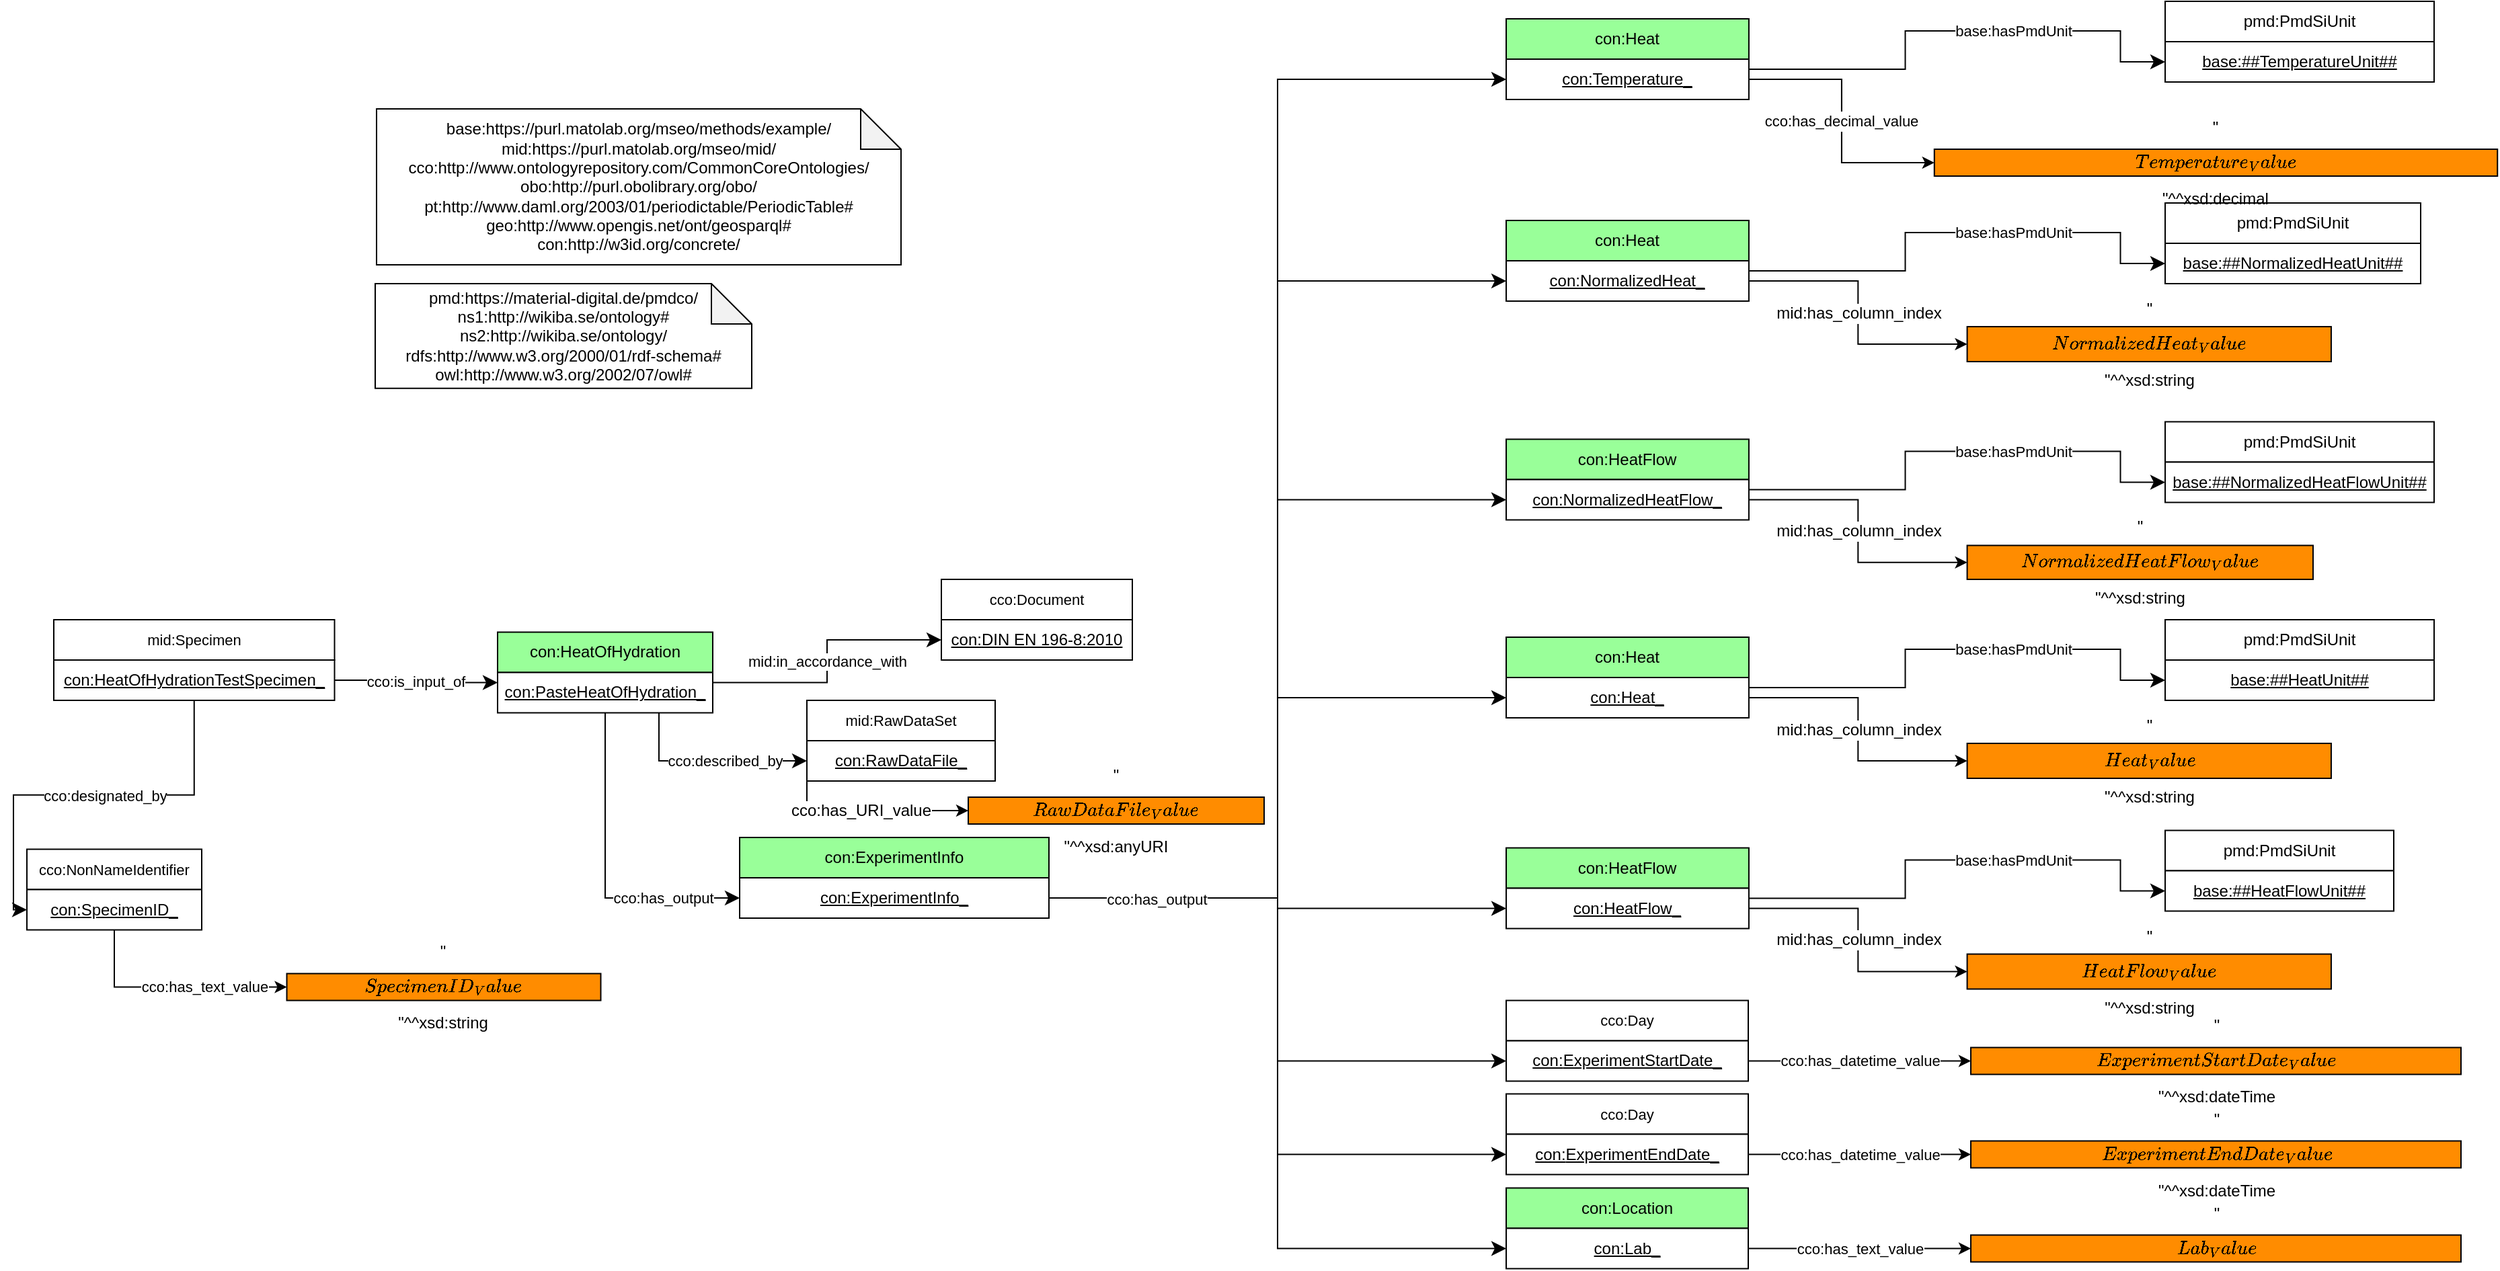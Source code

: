 <mxfile version="15.8.2" type="device"><diagram id="UXIPkQefFEDrWGH3IdC5" name="MiWoEx_neu"><mxGraphModel dx="3517" dy="2574" grid="1" gridSize="10" guides="1" tooltips="1" connect="1" arrows="1" fold="1" page="0" pageScale="1" pageWidth="827" pageHeight="1169" math="0" shadow="0"><root><mxCell id="97505-SNcamct329gDO7-0"/><mxCell id="97505-SNcamct329gDO7-1" parent="97505-SNcamct329gDO7-0"/><object label="&lt;span style=&quot;font-size: 12px&quot;&gt;con:HeatOfHydration&lt;/span&gt;" Type="Class" IRI="Null" id="j17su15VqIJJxBcEzvb6-0"><mxCell style="rounded=0;whiteSpace=wrap;html=1;snapToPoint=1;points=[[0.1,0],[0.2,0],[0.3,0],[0.4,0],[0.5,0],[0.6,0],[0.7,0],[0.8,0],[0.9,0],[0,0.1],[0,0.3],[0,0.5],[0,0.7],[0,0.9],[0.1,1],[0.2,1],[0.3,1],[0.4,1],[0.5,1],[0.6,1],[0.7,1],[0.8,1],[0.9,1],[1,0.1],[1,0.3],[1,0.5],[1,0.7],[1,0.9]];fontSize=11;fillColor=#99FF99;" parent="97505-SNcamct329gDO7-1" vertex="1"><mxGeometry x="-1850" y="-1320.74" width="160" height="30" as="geometry"/></mxCell></object><object label="&lt;span style=&quot;font-size: 12px&quot;&gt;&lt;u&gt;con:PasteHeatOfHydration_&lt;/u&gt;&lt;/span&gt;" Type="Individual" IRI="Null" id="j17su15VqIJJxBcEzvb6-1"><mxCell style="rounded=0;whiteSpace=wrap;html=1;snapToPoint=1;fontSize=11;" parent="97505-SNcamct329gDO7-1" vertex="1"><mxGeometry x="-1850" y="-1290.74" width="160" height="30" as="geometry"/></mxCell></object><object label="mid:in_accordance_with" Type="ObjectProperty" IRI="https://purl.matolab.org/mseo/mid/in_accordance_with" id="j17su15VqIJJxBcEzvb6-5"><mxCell style="endArrow=classic;html=1;exitX=1;exitY=0.25;exitDx=0;exitDy=0;endSize=8;arcSize=0;edgeStyle=orthogonalEdgeStyle;entryX=0;entryY=0.5;entryDx=0;entryDy=0;fillColor=#FFFFFF;" parent="97505-SNcamct329gDO7-1" source="j17su15VqIJJxBcEzvb6-1" target="j17su15VqIJJxBcEzvb6-8" edge="1"><mxGeometry width="90" height="26" as="geometry"><mxPoint x="-282" y="436.5" as="sourcePoint"/><mxPoint x="-1660" y="-1445" as="targetPoint"/></mxGeometry></mxCell></object><object label="cco:Document" Type="Class" IRI="http://www.ontologyrepository.com/CommonCoreOntologies/Document" id="j17su15VqIJJxBcEzvb6-7"><mxCell style="rounded=0;whiteSpace=wrap;html=1;snapToPoint=1;points=[[0.1,0],[0.2,0],[0.3,0],[0.4,0],[0.5,0],[0.6,0],[0.7,0],[0.8,0],[0.9,0],[0,0.1],[0,0.3],[0,0.5],[0,0.7],[0,0.9],[0.1,1],[0.2,1],[0.3,1],[0.4,1],[0.5,1],[0.6,1],[0.7,1],[0.8,1],[0.9,1],[1,0.1],[1,0.3],[1,0.5],[1,0.7],[1,0.9]];fontSize=11;fillColor=#FFFFFF;" parent="97505-SNcamct329gDO7-1" vertex="1"><mxGeometry x="-1520" y="-1360" width="142" height="30" as="geometry"/></mxCell></object><object label="&lt;u style=&quot;font-size: 12px&quot;&gt;con:&lt;/u&gt;&lt;u&gt;&lt;font style=&quot;font-size: 12px&quot;&gt;DIN EN 196-8:2010&lt;/font&gt;&lt;/u&gt;" Type="Individual" IRI="Null" id="j17su15VqIJJxBcEzvb6-8"><mxCell style="rounded=0;whiteSpace=wrap;html=1;snapToPoint=1;fontSize=11;" parent="97505-SNcamct329gDO7-1" vertex="1"><mxGeometry x="-1520" y="-1330" width="142" height="30" as="geometry"/></mxCell></object><object label="cco:Day" Type="Class" IRI="http://www.ontologyrepository.com/CommonCoreOntologies/Day" id="j17su15VqIJJxBcEzvb6-9"><mxCell style="rounded=0;whiteSpace=wrap;html=1;snapToPoint=1;points=[[0.1,0],[0.2,0],[0.3,0],[0.4,0],[0.5,0],[0.6,0],[0.7,0],[0.8,0],[0.9,0],[0,0.1],[0,0.3],[0,0.5],[0,0.7],[0,0.9],[0.1,1],[0.2,1],[0.3,1],[0.4,1],[0.5,1],[0.6,1],[0.7,1],[0.8,1],[0.9,1],[1,0.1],[1,0.3],[1,0.5],[1,0.7],[1,0.9]];fontSize=11;fillColor=#FFFFFF;" parent="97505-SNcamct329gDO7-1" vertex="1"><mxGeometry x="-1100" y="-977.25" width="180" height="30" as="geometry"/></mxCell></object><object label="&lt;u style=&quot;font-size: 12px&quot;&gt;con:&lt;/u&gt;&lt;span style=&quot;font-size: 12px&quot;&gt;&lt;u&gt;ExperimentEndDate_&lt;/u&gt;&lt;/span&gt;" Type="Individual" IRI="Null" id="j17su15VqIJJxBcEzvb6-10"><mxCell style="rounded=0;whiteSpace=wrap;html=1;snapToPoint=1;fontSize=11;fillColor=#FFFFFF;" parent="97505-SNcamct329gDO7-1" vertex="1"><mxGeometry x="-1100" y="-947.25" width="180" height="30" as="geometry"/></mxCell></object><object label="cco:described_by" Type="ObjectProperty" IRI="http://www.ontologyrepository.com/CommonCoreOntologies/described_by" id="j17su15VqIJJxBcEzvb6-12"><mxCell style="endArrow=classic;html=1;exitX=0.75;exitY=1;exitDx=0;exitDy=0;endSize=8;arcSize=0;edgeStyle=orthogonalEdgeStyle;entryX=0;entryY=0.5;entryDx=0;entryDy=0;fillColor=#FFFFFF;" parent="97505-SNcamct329gDO7-1" source="j17su15VqIJJxBcEzvb6-1" target="j17su15VqIJJxBcEzvb6-14" edge="1"><mxGeometry x="-350" y="-12" width="90" height="26" as="geometry"><mxPoint x="-265.25" y="297.26" as="sourcePoint"/><mxPoint x="-94" y="388.26" as="targetPoint"/><mxPoint x="-6" y="18" as="offset"/><Array as="points"><mxPoint x="-1730" y="-1225"/></Array></mxGeometry></mxCell></object><object label="mid:RawDataSet" Type="Class" IRI="https://purl.matolab.org/mseo/mid/RawDataSet" id="j17su15VqIJJxBcEzvb6-13"><mxCell style="rounded=0;whiteSpace=wrap;html=1;snapToPoint=1;points=[[0.1,0],[0.2,0],[0.3,0],[0.4,0],[0.5,0],[0.6,0],[0.7,0],[0.8,0],[0.9,0],[0,0.1],[0,0.3],[0,0.5],[0,0.7],[0,0.9],[0.1,1],[0.2,1],[0.3,1],[0.4,1],[0.5,1],[0.6,1],[0.7,1],[0.8,1],[0.9,1],[1,0.1],[1,0.3],[1,0.5],[1,0.7],[1,0.9]];fontSize=11;fillColor=#FFFFFF;" parent="97505-SNcamct329gDO7-1" vertex="1"><mxGeometry x="-1620" y="-1270" width="140" height="30" as="geometry"/></mxCell></object><object label="&lt;u style=&quot;font-size: 12px&quot;&gt;con:&lt;/u&gt;&lt;span style=&quot;font-size: 12px&quot;&gt;&lt;u&gt;RawDataFile_&lt;/u&gt;&lt;/span&gt;" Type="Individual" IRI="Null" id="j17su15VqIJJxBcEzvb6-14"><mxCell style="rounded=0;whiteSpace=wrap;html=1;snapToPoint=1;fontSize=11;fillColor=#FFFFFF;" parent="97505-SNcamct329gDO7-1" vertex="1"><mxGeometry x="-1620" y="-1240" width="140" height="30" as="geometry"/></mxCell></object><object label="&lt;font style=&quot;font-size: 12px&quot;&gt;con:ExperimentInfo&lt;/font&gt;" Type="Class" IRI="Null" id="j17su15VqIJJxBcEzvb6-76"><mxCell style="rounded=0;whiteSpace=wrap;html=1;snapToPoint=1;points=[[0.1,0],[0.2,0],[0.3,0],[0.4,0],[0.5,0],[0.6,0],[0.7,0],[0.8,0],[0.9,0],[0,0.1],[0,0.3],[0,0.5],[0,0.7],[0,0.9],[0.1,1],[0.2,1],[0.3,1],[0.4,1],[0.5,1],[0.6,1],[0.7,1],[0.8,1],[0.9,1],[1,0.1],[1,0.3],[1,0.5],[1,0.7],[1,0.9]];fontSize=11;fillColor=#99FF99;" parent="97505-SNcamct329gDO7-1" vertex="1"><mxGeometry x="-1670" y="-1168" width="230" height="30" as="geometry"/></mxCell></object><object label="&lt;u style=&quot;font-size: 12px&quot;&gt;con:&lt;/u&gt;&lt;u&gt;&lt;font style=&quot;font-size: 12px&quot;&gt;ExperimentInfo_&lt;/font&gt;&lt;/u&gt;" Type="Individual" IRI="Null" id="j17su15VqIJJxBcEzvb6-77"><mxCell style="rounded=0;whiteSpace=wrap;html=1;snapToPoint=1;fontSize=11;" parent="97505-SNcamct329gDO7-1" vertex="1"><mxGeometry x="-1670" y="-1138" width="230" height="30" as="geometry"/></mxCell></object><object label="cco:has_output" Type="ObjectProperty" IRI="http://www.ontologyrepository.com/CommonCoreOntologies/has_output" id="j17su15VqIJJxBcEzvb6-78"><mxCell style="endArrow=classic;html=1;endSize=8;arcSize=0;edgeStyle=orthogonalEdgeStyle;entryX=0;entryY=0.5;entryDx=0;entryDy=0;exitX=0.5;exitY=1;exitDx=0;exitDy=0;fillColor=#FFFFFF;" parent="97505-SNcamct329gDO7-1" source="j17su15VqIJJxBcEzvb6-1" target="j17su15VqIJJxBcEzvb6-77" edge="1"><mxGeometry x="-279.5" width="90" height="26" as="geometry"><mxPoint x="90.5" y="390" as="sourcePoint"/><mxPoint x="-589.5" y="2153.74" as="targetPoint"/><mxPoint x="-7" y="69" as="offset"/><Array as="points"><mxPoint x="-1770" y="-1123"/></Array></mxGeometry></mxCell></object><object label="&lt;font style=&quot;font-size: 12px&quot;&gt;con:Location&lt;/font&gt;" Type="Class" IRI="Null" id="j17su15VqIJJxBcEzvb6-95"><mxCell style="rounded=0;whiteSpace=wrap;html=1;snapToPoint=1;points=[[0.1,0],[0.2,0],[0.3,0],[0.4,0],[0.5,0],[0.6,0],[0.7,0],[0.8,0],[0.9,0],[0,0.1],[0,0.3],[0,0.5],[0,0.7],[0,0.9],[0.1,1],[0.2,1],[0.3,1],[0.4,1],[0.5,1],[0.6,1],[0.7,1],[0.8,1],[0.9,1],[1,0.1],[1,0.3],[1,0.5],[1,0.7],[1,0.9]];fontSize=11;fillColor=#99FF99;" parent="97505-SNcamct329gDO7-1" vertex="1"><mxGeometry x="-1100" y="-907.25" width="180" height="30" as="geometry"/></mxCell></object><object label="&lt;u style=&quot;font-size: 12px&quot;&gt;con:&lt;/u&gt;&lt;span style=&quot;font-size: 12px&quot;&gt;&lt;u&gt;Lab_&lt;/u&gt;&lt;/span&gt;" Type="Individual" IRI="Null" id="j17su15VqIJJxBcEzvb6-96"><mxCell style="rounded=0;whiteSpace=wrap;html=1;snapToPoint=1;fontSize=11;fillColor=#FFFFFF;" parent="97505-SNcamct329gDO7-1" vertex="1"><mxGeometry x="-1100" y="-877.25" width="180" height="30" as="geometry"/></mxCell></object><object label="&lt;font style=&quot;font-size: 11px&quot;&gt;cco:has_datetime_value&lt;/font&gt;" Type="DatatypeProperty" IRI="http://www.ontologyrepository.com/CommonCoreOntologies/has_datetime_value" id="j17su15VqIJJxBcEzvb6-97"><mxCell style="edgeStyle=orthogonalEdgeStyle;rounded=0;orthogonalLoop=1;jettySize=auto;html=1;fontSize=12;exitX=1;exitY=0.5;exitDx=0;exitDy=0;entryX=0;entryY=0.5;entryDx=0;entryDy=0;fillColor=#FFFFFF;" parent="97505-SNcamct329gDO7-1" source="j17su15VqIJJxBcEzvb6-10" target="YiSI-3_hxDZqlvMmnj0z-59" edge="1"><mxGeometry x="170" y="140.75" as="geometry"><mxPoint x="530.5" y="635.75" as="sourcePoint"/><mxPoint x="-759.5" y="-1007.25" as="targetPoint"/></mxGeometry></mxCell></object><object label="&lt;font style=&quot;font-size: 11px&quot;&gt;cco:has_text_value&lt;/font&gt;" Type="DatatypeProperty" IRI="http://www.ontologyrepository.com/CommonCoreOntologies/has_text_value" id="j17su15VqIJJxBcEzvb6-99"><mxCell style="edgeStyle=orthogonalEdgeStyle;rounded=0;orthogonalLoop=1;jettySize=auto;html=1;fontSize=12;entryX=0;entryY=0.5;entryDx=0;entryDy=0;exitX=1;exitY=0.5;exitDx=0;exitDy=0;fillColor=#FFFFFF;" parent="97505-SNcamct329gDO7-1" source="j17su15VqIJJxBcEzvb6-96" target="j17su15VqIJJxBcEzvb6-100" edge="1"><mxGeometry x="170" y="140.75" as="geometry"><mxPoint x="540.5" y="680.75" as="sourcePoint"/><mxPoint x="-2778.97" y="10575.01" as="targetPoint"/></mxGeometry></mxCell></object><object label="&quot;$$Lab_Value$$&quot;^^xsd:string" Type="DataValue" IRI_DT="http://www.w3.org/2001/XMLSchema#string" id="j17su15VqIJJxBcEzvb6-100"><mxCell style="rounded=0;whiteSpace=wrap;html=1;snapToPoint=1;shadow=0;glass=0;sketch=0;strokeColor=default;fontSize=12;fillColor=#FF8C00;" parent="97505-SNcamct329gDO7-1" vertex="1"><mxGeometry x="-754.5" y="-872.25" width="364.5" height="20" as="geometry"/></mxCell></object><object label="cco:has_output" Type="ObjectProperty" IRI="http://www.ontologyrepository.com/CommonCoreOntologies/has_output" id="j17su15VqIJJxBcEzvb6-110"><mxCell style="endArrow=classic;html=1;endSize=8;arcSize=0;edgeStyle=orthogonalEdgeStyle;entryX=0;entryY=0.5;entryDx=0;entryDy=0;exitX=1;exitY=0.5;exitDx=0;exitDy=0;fillColor=#FFFFFF;" parent="97505-SNcamct329gDO7-1" source="j17su15VqIJJxBcEzvb6-77" target="0SvXGI8I1okwBc59mU3W-1" edge="1"><mxGeometry width="90" height="26" as="geometry"><mxPoint x="320.56" y="345" as="sourcePoint"/><mxPoint x="-1270" y="-933" as="targetPoint"/><mxPoint x="-90" y="-61" as="offset"/></mxGeometry></mxCell></object><object label="&quot;$$ExperimentEndDate_Value$$&quot;^^xsd:dateTime" Type="DataValue" IRI_DT="http://www.w3.org/2001/XMLSchema#dateTime" id="YiSI-3_hxDZqlvMmnj0z-59"><mxCell style="rounded=0;whiteSpace=wrap;html=1;snapToPoint=1;shadow=0;glass=0;sketch=0;strokeColor=default;fontSize=12;fillColor=#FF8C00;" parent="97505-SNcamct329gDO7-1" vertex="1"><mxGeometry x="-754.5" y="-942.25" width="364.5" height="20" as="geometry"/></mxCell></object><object label="pmd:https://material-digital.de/pmdco/&lt;br/&gt;ns1:http://wikiba.se/ontology#&lt;br/&gt;ns2:http://wikiba.se/ontology/&lt;br/&gt;rdfs:http://www.w3.org/2000/01/rdf-schema#&lt;br/&gt;owl:http://www.w3.org/2002/07/owl#&lt;br/&gt;" Type="Namespace" id="ruoCuIgoFp16ZF_0LyHv-2"><mxCell style="shape=note;whiteSpace=wrap;html=1;backgroundOutline=1;darkOpacity=0.05;" parent="97505-SNcamct329gDO7-1" vertex="1"><mxGeometry x="-1941" y="-1580" width="280" height="77.93" as="geometry"/></mxCell></object><object label="base:https://purl.matolab.org/mseo/methods/example/&lt;br&gt;mid:https://purl.matolab.org/mseo/mid/&lt;br&gt;cco:http://www.ontologyrepository.com/CommonCoreOntologies/&lt;br&gt;obo:http://purl.obolibrary.org/obo/&lt;br&gt;pt:http://www.daml.org/2003/01/periodictable/PeriodicTable#&lt;br&gt;geo:http://www.opengis.net/ont/geosparql#&lt;br&gt;con:&lt;span style=&quot;text-align: left&quot;&gt;http://w3id.org/concrete/&lt;/span&gt;" Type="Namespace" id="ruoCuIgoFp16ZF_0LyHv-3"><mxCell style="shape=note;whiteSpace=wrap;html=1;backgroundOutline=1;darkOpacity=0.05;" parent="97505-SNcamct329gDO7-1" vertex="1"><mxGeometry x="-1940" y="-1710" width="390" height="116" as="geometry"/></mxCell></object><object label="&quot;$$RawDataFile_Value$$&quot;^^xsd:anyURI" Type="DataValue" IRI_DT="http://www.w3.org/2001/XMLSchema#anyURI" id="zf5pZAyE4eQlxKrx-_TG-7"><mxCell style="rounded=0;whiteSpace=wrap;html=1;snapToPoint=1;shadow=0;glass=0;sketch=0;strokeColor=default;fontSize=12;fillColor=#FF8C00;" parent="97505-SNcamct329gDO7-1" vertex="1"><mxGeometry x="-1500" y="-1198" width="220" height="20" as="geometry"/></mxCell></object><object label="cco:has_URI_value" Type="DatatypeProperty" IRI="http://www.ontologyrepository.com/CommonCoreOntologies/has_URI_value" id="zf5pZAyE4eQlxKrx-_TG-8"><mxCell style="edgeStyle=orthogonalEdgeStyle;rounded=0;orthogonalLoop=1;jettySize=auto;html=1;fontSize=12;entryX=0;entryY=0.5;entryDx=0;entryDy=0;exitX=0;exitY=1;exitDx=0;exitDy=0;fillColor=#FFFFFF;" parent="97505-SNcamct329gDO7-1" source="j17su15VqIJJxBcEzvb6-14" target="zf5pZAyE4eQlxKrx-_TG-7" edge="1"><mxGeometry as="geometry"><mxPoint x="-1080" y="-993" as="sourcePoint"/><mxPoint x="-914.5" y="-1010" as="targetPoint"/><mxPoint x="-20" y="11" as="offset"/></mxGeometry></mxCell></object><object label="cco:Day" Type="Class" IRI="http://www.ontologyrepository.com/CommonCoreOntologies/Day" id="0SvXGI8I1okwBc59mU3W-0"><mxCell style="rounded=0;whiteSpace=wrap;html=1;snapToPoint=1;points=[[0.1,0],[0.2,0],[0.3,0],[0.4,0],[0.5,0],[0.6,0],[0.7,0],[0.8,0],[0.9,0],[0,0.1],[0,0.3],[0,0.5],[0,0.7],[0,0.9],[0.1,1],[0.2,1],[0.3,1],[0.4,1],[0.5,1],[0.6,1],[0.7,1],[0.8,1],[0.9,1],[1,0.1],[1,0.3],[1,0.5],[1,0.7],[1,0.9]];fontSize=11;fillColor=#FFFFFF;" parent="97505-SNcamct329gDO7-1" vertex="1"><mxGeometry x="-1100" y="-1046.75" width="180" height="30" as="geometry"/></mxCell></object><object label="&lt;u style=&quot;font-size: 12px&quot;&gt;con:&lt;/u&gt;&lt;span style=&quot;font-size: 12px&quot;&gt;&lt;u&gt;ExperimentStartDate_&lt;/u&gt;&lt;/span&gt;" Type="Individual" IRI="Null" id="0SvXGI8I1okwBc59mU3W-1"><mxCell style="rounded=0;whiteSpace=wrap;html=1;snapToPoint=1;fontSize=11;fillColor=#FFFFFF;" parent="97505-SNcamct329gDO7-1" vertex="1"><mxGeometry x="-1100" y="-1016.75" width="180" height="30" as="geometry"/></mxCell></object><object label="&lt;font style=&quot;font-size: 11px&quot;&gt;cco:has_datetime_value&lt;/font&gt;" Type="DatatypeProperty" IRI="http://www.ontologyrepository.com/CommonCoreOntologies/has_datetime_value" id="0SvXGI8I1okwBc59mU3W-2"><mxCell style="edgeStyle=orthogonalEdgeStyle;rounded=0;orthogonalLoop=1;jettySize=auto;html=1;fontSize=12;exitX=1;exitY=0.5;exitDx=0;exitDy=0;entryX=0;entryY=0.5;entryDx=0;entryDy=0;fillColor=#FFFFFF;" parent="97505-SNcamct329gDO7-1" source="0SvXGI8I1okwBc59mU3W-1" target="0SvXGI8I1okwBc59mU3W-3" edge="1"><mxGeometry x="170" y="71.25" as="geometry"><mxPoint x="530.5" y="566.25" as="sourcePoint"/><mxPoint x="-759.5" y="-1076.75" as="targetPoint"/></mxGeometry></mxCell></object><object label="&quot;$$ExperimentStartDate_Value$$&quot;^^xsd:dateTime" Type="DataValue" IRI_DT="http://www.w3.org/2001/XMLSchema#dateTime" id="0SvXGI8I1okwBc59mU3W-3"><mxCell style="rounded=0;whiteSpace=wrap;html=1;snapToPoint=1;shadow=0;glass=0;sketch=0;strokeColor=default;fontSize=12;fillColor=#FF8C00;" parent="97505-SNcamct329gDO7-1" vertex="1"><mxGeometry x="-754.5" y="-1011.75" width="364.5" height="20" as="geometry"/></mxCell></object><object label="cco:NonNameIdentifier" Type="Class" IRI="http://www.ontologyrepository.com/CommonCoreOntologies/NonNameIdentifier" id="0SvXGI8I1okwBc59mU3W-4"><mxCell style="rounded=0;whiteSpace=wrap;html=1;snapToPoint=1;points=[[0.1,0],[0.2,0],[0.3,0],[0.4,0],[0.5,0],[0.6,0],[0.7,0],[0.8,0],[0.9,0],[0,0.1],[0,0.3],[0,0.5],[0,0.7],[0,0.9],[0.1,1],[0.2,1],[0.3,1],[0.4,1],[0.5,1],[0.6,1],[0.7,1],[0.8,1],[0.9,1],[1,0.1],[1,0.3],[1,0.5],[1,0.7],[1,0.9]];fontSize=11;fillColor=#FFFFFF;" parent="97505-SNcamct329gDO7-1" vertex="1"><mxGeometry x="-2200" y="-1159.25" width="130" height="30" as="geometry"/></mxCell></object><object label="&lt;u style=&quot;font-size: 12px&quot;&gt;con:&lt;/u&gt;&lt;u&gt;&lt;font style=&quot;font-size: 12px&quot;&gt;SpecimenID_&lt;/font&gt;&lt;/u&gt;" Type="Individual" IRI="Null" id="0SvXGI8I1okwBc59mU3W-5"><mxCell style="rounded=0;whiteSpace=wrap;html=1;snapToPoint=1;fontSize=11;" parent="97505-SNcamct329gDO7-1" vertex="1"><mxGeometry x="-2200" y="-1129.25" width="130" height="30" as="geometry"/></mxCell></object><object label="cco:designated_by" Type="ObjectProperty" IRI="http://www.ontologyrepository.com/CommonCoreOntologies/designated_by" id="0SvXGI8I1okwBc59mU3W-6"><mxCell style="endArrow=classic;html=1;endSize=8;arcSize=0;fillColor=#FFFFFF;exitX=0.5;exitY=1;exitDx=0;exitDy=0;entryX=0;entryY=0.5;entryDx=0;entryDy=0;edgeStyle=orthogonalEdgeStyle;" parent="97505-SNcamct329gDO7-1" source="0SvXGI8I1okwBc59mU3W-10" target="0SvXGI8I1okwBc59mU3W-5" edge="1"><mxGeometry width="90" height="26" as="geometry"><mxPoint x="-2110" y="-1180" as="sourcePoint"/><mxPoint x="-2230" y="-1030" as="targetPoint"/><mxPoint x="-4" y="-7" as="offset"/></mxGeometry></mxCell></object><object label="&quot;$$SpecimenID_Value$$&quot;^^xsd:string" Type="DataValue" IRI_DT="http://www.w3.org/2001/XMLSchema#string" id="0SvXGI8I1okwBc59mU3W-7"><mxCell style="rounded=0;whiteSpace=wrap;html=1;snapToPoint=1;shadow=0;glass=0;sketch=0;strokeColor=default;fontSize=12;fillColor=#FF8C00;" parent="97505-SNcamct329gDO7-1" vertex="1"><mxGeometry x="-2006.74" y="-1066.75" width="233.48" height="20" as="geometry"/></mxCell></object><object label="&lt;font style=&quot;font-size: 11px&quot;&gt;cco:has_text_value&lt;/font&gt;" Type="DatatypeProperty" IRI="http://www.ontologyrepository.com/CommonCoreOntologies/has_text_value" id="0SvXGI8I1okwBc59mU3W-8"><mxCell style="edgeStyle=orthogonalEdgeStyle;rounded=0;orthogonalLoop=1;jettySize=auto;html=1;fontSize=12;entryX=0;entryY=0.5;entryDx=0;entryDy=0;exitX=0.5;exitY=1;exitDx=0;exitDy=0;fillColor=#FFFFFF;" parent="97505-SNcamct329gDO7-1" source="0SvXGI8I1okwBc59mU3W-5" target="0SvXGI8I1okwBc59mU3W-7" edge="1"><mxGeometry x="-3210" y="-317.25" as="geometry"><mxPoint x="-2027.03" y="-1162" as="sourcePoint"/><mxPoint x="-2429.53" y="182" as="targetPoint"/><mxPoint x="3" y="21" as="offset"/></mxGeometry></mxCell></object><object label="mid:Specimen" Type="Class" IRI="https://purl.matolab.org/mseo/mid/Specimen" id="0SvXGI8I1okwBc59mU3W-9"><mxCell style="rounded=0;whiteSpace=wrap;html=1;snapToPoint=1;points=[[0.1,0],[0.2,0],[0.3,0],[0.4,0],[0.5,0],[0.6,0],[0.7,0],[0.8,0],[0.9,0],[0,0.1],[0,0.3],[0,0.5],[0,0.7],[0,0.9],[0.1,1],[0.2,1],[0.3,1],[0.4,1],[0.5,1],[0.6,1],[0.7,1],[0.8,1],[0.9,1],[1,0.1],[1,0.3],[1,0.5],[1,0.7],[1,0.9]];fontSize=11;fillColor=#FFFFFF;" parent="97505-SNcamct329gDO7-1" vertex="1"><mxGeometry x="-2180" y="-1330" width="208.76" height="30" as="geometry"/></mxCell></object><object label="&lt;u&gt;&lt;font style=&quot;font-size: 12px&quot;&gt;con:HeatOfHydrationTestSpecimen_&lt;/font&gt;&lt;/u&gt;" Type="Individual" IRI="Null" id="0SvXGI8I1okwBc59mU3W-10"><mxCell style="rounded=0;whiteSpace=wrap;html=1;snapToPoint=1;fontSize=11;" parent="97505-SNcamct329gDO7-1" vertex="1"><mxGeometry x="-2180" y="-1300" width="208.76" height="30" as="geometry"/></mxCell></object><object label="cco:is_input_of" Type="ObjectProperty" IRI="http://www.ontologyrepository.com/CommonCoreOntologies/is_input_of" id="0SvXGI8I1okwBc59mU3W-11"><mxCell style="endArrow=classic;html=1;endSize=8;arcSize=0;edgeStyle=orthogonalEdgeStyle;exitX=1;exitY=0.5;exitDx=0;exitDy=0;entryX=0;entryY=0.25;entryDx=0;entryDy=0;fillColor=#FFFFFF;" parent="97505-SNcamct329gDO7-1" source="0SvXGI8I1okwBc59mU3W-10" target="j17su15VqIJJxBcEzvb6-1" edge="1"><mxGeometry x="-2769.26" y="-548.74" width="90" height="26" as="geometry"><mxPoint x="-1989.26" y="-1633.24" as="sourcePoint"/><mxPoint x="-2098.26" y="-1320.74" as="targetPoint"/></mxGeometry></mxCell></object><object label="con:HeatFlow" Type="Class" IRI="Null" id="0SvXGI8I1okwBc59mU3W-12"><mxCell style="rounded=0;whiteSpace=wrap;html=1;snapToPoint=1;points=[[0.1,0],[0.2,0],[0.3,0],[0.4,0],[0.5,0],[0.6,0],[0.7,0],[0.8,0],[0.9,0],[0,0.1],[0,0.3],[0,0.5],[0,0.7],[0,0.9],[0.1,1],[0.2,1],[0.3,1],[0.4,1],[0.5,1],[0.6,1],[0.7,1],[0.8,1],[0.9,1],[1,0.1],[1,0.3],[1,0.5],[1,0.7],[1,0.9]];fillColor=#99FF99;" parent="97505-SNcamct329gDO7-1" vertex="1"><mxGeometry x="-1100" y="-1464.25" width="180.47" height="30" as="geometry"/></mxCell></object><object label="&lt;u style=&quot;font-size: 11px&quot;&gt;&lt;font style=&quot;font-size: 12px&quot;&gt;con:NormalizedHeatFlow&lt;/font&gt;&lt;/u&gt;&lt;u&gt;_&lt;/u&gt;" Type="Individual" IRI="Null" id="0SvXGI8I1okwBc59mU3W-13"><mxCell style="rounded=0;whiteSpace=wrap;html=1;snapToPoint=1;fillColor=#FFFFFF;" parent="97505-SNcamct329gDO7-1" vertex="1"><mxGeometry x="-1100" y="-1434.25" width="180.47" height="30" as="geometry"/></mxCell></object><object label="mid:has_column_index" Type="DatatypeProperty" IRI="https://purl.matolab.org/mseo/mid/has_column_index" id="0SvXGI8I1okwBc59mU3W-14"><mxCell style="edgeStyle=orthogonalEdgeStyle;rounded=0;orthogonalLoop=1;jettySize=auto;html=1;exitX=1;exitY=0.5;exitDx=0;exitDy=0;fontSize=12;entryX=0;entryY=0.5;entryDx=0;entryDy=0;" parent="97505-SNcamct329gDO7-1" source="0SvXGI8I1okwBc59mU3W-13" target="0SvXGI8I1okwBc59mU3W-15" edge="1"><mxGeometry x="-593.263" y="-1414.086" as="geometry"><mxPoint x="-593.263" y="-1414.086" as="sourcePoint"/><mxPoint x="-793.26" y="-1391.25" as="targetPoint"/></mxGeometry></mxCell></object><object label="&quot;$$NormalizedHeatFlow_Value$$&quot;^^xsd:string" Type="DataValue" IRI_DT="http://www.w3.org/2001/XMLSchema#string" id="0SvXGI8I1okwBc59mU3W-15"><mxCell style="rounded=0;whiteSpace=wrap;html=1;fillColor=#FF8C00;" parent="97505-SNcamct329gDO7-1" vertex="1"><mxGeometry x="-757.21" y="-1385.25" width="257.21" height="25.25" as="geometry"/></mxCell></object><object label="pmd:PmdSiUnit" Type="Class" IRI="https://material-digital.de/pmdco/PmdSiUnit" id="0SvXGI8I1okwBc59mU3W-16"><mxCell style="rounded=0;whiteSpace=wrap;html=1;snapToPoint=1;points=[[0.1,0],[0.2,0],[0.3,0],[0.4,0],[0.5,0],[0.6,0],[0.7,0],[0.8,0],[0.9,0],[0,0.1],[0,0.3],[0,0.5],[0,0.7],[0,0.9],[0.1,1],[0.2,1],[0.3,1],[0.4,1],[0.5,1],[0.6,1],[0.7,1],[0.8,1],[0.9,1],[1,0.1],[1,0.3],[1,0.5],[1,0.7],[1,0.9]];fillColor=#FFFFFF;" parent="97505-SNcamct329gDO7-1" vertex="1"><mxGeometry x="-610" y="-1477.25" width="200" height="30" as="geometry"/></mxCell></object><object label="&lt;u&gt;base:##NormalizedHeatFlowUnit##&lt;/u&gt;" Type="Individual" id="0SvXGI8I1okwBc59mU3W-17"><mxCell style="rounded=0;whiteSpace=wrap;html=1;snapToPoint=1;fillColor=#FFFFFF;" parent="97505-SNcamct329gDO7-1" vertex="1"><mxGeometry x="-610" y="-1447.25" width="200" height="30" as="geometry"/></mxCell></object><object label="base:hasPmdUnit" Type="ObjectProperty" IRI="https://material-digital.de/pmdco/hasPmdUnit" id="0SvXGI8I1okwBc59mU3W-18"><mxCell style="endArrow=classic;html=1;exitX=1;exitY=0.25;exitDx=0;exitDy=0;entryX=0;entryY=0.5;entryDx=0;entryDy=0;endSize=8;arcSize=0;edgeStyle=orthogonalEdgeStyle;" parent="97505-SNcamct329gDO7-1" source="0SvXGI8I1okwBc59mU3W-13" target="0SvXGI8I1okwBc59mU3W-17" edge="1"><mxGeometry x="-2823.26" y="-1255.25" width="90" height="26" as="geometry"><mxPoint x="-662.593" y="-1500.25" as="sourcePoint"/><mxPoint x="-522.593" y="-1500.25" as="targetPoint"/><Array as="points"><mxPoint x="-803.26" y="-1426.25"/><mxPoint x="-803.26" y="-1455.25"/><mxPoint x="-643.26" y="-1455.25"/><mxPoint x="-643.26" y="-1432.25"/></Array><mxPoint x="42" y="-26" as="offset"/></mxGeometry></mxCell></object><object label="con:Heat" Type="Class" IRI="Null" id="0SvXGI8I1okwBc59mU3W-19"><mxCell style="rounded=0;whiteSpace=wrap;html=1;snapToPoint=1;points=[[0.1,0],[0.2,0],[0.3,0],[0.4,0],[0.5,0],[0.6,0],[0.7,0],[0.8,0],[0.9,0],[0,0.1],[0,0.3],[0,0.5],[0,0.7],[0,0.9],[0.1,1],[0.2,1],[0.3,1],[0.4,1],[0.5,1],[0.6,1],[0.7,1],[0.8,1],[0.9,1],[1,0.1],[1,0.3],[1,0.5],[1,0.7],[1,0.9]];fillColor=#99FF99;" parent="97505-SNcamct329gDO7-1" vertex="1"><mxGeometry x="-1100" y="-1317" width="180.47" height="30" as="geometry"/></mxCell></object><object label="&lt;u style=&quot;font-size: 11px&quot;&gt;&lt;font style=&quot;font-size: 12px&quot;&gt;con:Heat&lt;/font&gt;&lt;/u&gt;&lt;u&gt;_&lt;/u&gt;" Type="Individual" IRI="Null" id="0SvXGI8I1okwBc59mU3W-20"><mxCell style="rounded=0;whiteSpace=wrap;html=1;snapToPoint=1;fillColor=#FFFFFF;" parent="97505-SNcamct329gDO7-1" vertex="1"><mxGeometry x="-1100" y="-1287" width="180.47" height="30" as="geometry"/></mxCell></object><object label="mid:has_column_index" Type="DatatypeProperty" IRI="https://purl.matolab.org/mseo/mid/has_column_index" id="0SvXGI8I1okwBc59mU3W-21"><mxCell style="edgeStyle=orthogonalEdgeStyle;rounded=0;orthogonalLoop=1;jettySize=auto;html=1;exitX=1;exitY=0.5;exitDx=0;exitDy=0;fontSize=12;entryX=0;entryY=0.5;entryDx=0;entryDy=0;" parent="97505-SNcamct329gDO7-1" source="0SvXGI8I1okwBc59mU3W-20" target="0SvXGI8I1okwBc59mU3W-22" edge="1"><mxGeometry x="-593.263" y="-1266.836" as="geometry"><mxPoint x="-593.263" y="-1266.836" as="sourcePoint"/><mxPoint x="-793.26" y="-1244" as="targetPoint"/></mxGeometry></mxCell></object><object label="&quot;$$Heat_Value$$&quot;^^xsd:string" Type="DataValue" IRI_DT="http://www.w3.org/2001/XMLSchema#string" id="0SvXGI8I1okwBc59mU3W-22"><mxCell style="rounded=0;whiteSpace=wrap;html=1;fillColor=#FF8C00;" parent="97505-SNcamct329gDO7-1" vertex="1"><mxGeometry x="-757.21" y="-1238" width="270.69" height="26" as="geometry"/></mxCell></object><object label="pmd:PmdSiUnit" Type="Class" IRI="https://material-digital.de/pmdco/PmdSiUnit" id="0SvXGI8I1okwBc59mU3W-23"><mxCell style="rounded=0;whiteSpace=wrap;html=1;snapToPoint=1;points=[[0.1,0],[0.2,0],[0.3,0],[0.4,0],[0.5,0],[0.6,0],[0.7,0],[0.8,0],[0.9,0],[0,0.1],[0,0.3],[0,0.5],[0,0.7],[0,0.9],[0.1,1],[0.2,1],[0.3,1],[0.4,1],[0.5,1],[0.6,1],[0.7,1],[0.8,1],[0.9,1],[1,0.1],[1,0.3],[1,0.5],[1,0.7],[1,0.9]];fillColor=#FFFFFF;" parent="97505-SNcamct329gDO7-1" vertex="1"><mxGeometry x="-610" y="-1330" width="200" height="30" as="geometry"/></mxCell></object><object label="&lt;u&gt;base:##HeatUnit##&lt;/u&gt;" Type="Individual" id="0SvXGI8I1okwBc59mU3W-24"><mxCell style="rounded=0;whiteSpace=wrap;html=1;snapToPoint=1;fillColor=#FFFFFF;" parent="97505-SNcamct329gDO7-1" vertex="1"><mxGeometry x="-610" y="-1300" width="200" height="30" as="geometry"/></mxCell></object><object label="base:hasPmdUnit" Type="ObjectProperty" IRI="https://material-digital.de/pmdco/hasPmdUnit" id="0SvXGI8I1okwBc59mU3W-25"><mxCell style="endArrow=classic;html=1;exitX=1;exitY=0.25;exitDx=0;exitDy=0;entryX=0;entryY=0.5;entryDx=0;entryDy=0;endSize=8;arcSize=0;edgeStyle=orthogonalEdgeStyle;" parent="97505-SNcamct329gDO7-1" source="0SvXGI8I1okwBc59mU3W-20" target="0SvXGI8I1okwBc59mU3W-24" edge="1"><mxGeometry x="-2823.26" y="-1108" width="90" height="26" as="geometry"><mxPoint x="-662.593" y="-1353" as="sourcePoint"/><mxPoint x="-522.593" y="-1353" as="targetPoint"/><Array as="points"><mxPoint x="-803.26" y="-1279"/><mxPoint x="-803.26" y="-1308"/><mxPoint x="-643.26" y="-1308"/><mxPoint x="-643.26" y="-1285"/></Array><mxPoint x="42" y="-26" as="offset"/></mxGeometry></mxCell></object><object label="con:Heat" Type="Class" IRI="Null" id="0SvXGI8I1okwBc59mU3W-26"><mxCell style="rounded=0;whiteSpace=wrap;html=1;snapToPoint=1;points=[[0.1,0],[0.2,0],[0.3,0],[0.4,0],[0.5,0],[0.6,0],[0.7,0],[0.8,0],[0.9,0],[0,0.1],[0,0.3],[0,0.5],[0,0.7],[0,0.9],[0.1,1],[0.2,1],[0.3,1],[0.4,1],[0.5,1],[0.6,1],[0.7,1],[0.8,1],[0.9,1],[1,0.1],[1,0.3],[1,0.5],[1,0.7],[1,0.9]];fillColor=#99FF99;" parent="97505-SNcamct329gDO7-1" vertex="1"><mxGeometry x="-1100" y="-1627" width="180.47" height="30" as="geometry"/></mxCell></object><object label="&lt;u style=&quot;font-size: 11px&quot;&gt;&lt;font style=&quot;font-size: 12px&quot;&gt;con:NormalizedHeat&lt;/font&gt;&lt;/u&gt;&lt;u&gt;_&lt;/u&gt;" Type="Individual" IRI="Null" id="0SvXGI8I1okwBc59mU3W-27"><mxCell style="rounded=0;whiteSpace=wrap;html=1;snapToPoint=1;fillColor=#FFFFFF;" parent="97505-SNcamct329gDO7-1" vertex="1"><mxGeometry x="-1100" y="-1597" width="180.47" height="30" as="geometry"/></mxCell></object><object label="mid:has_column_index" Type="DatatypeProperty" IRI="https://purl.matolab.org/mseo/mid/has_column_index" id="0SvXGI8I1okwBc59mU3W-28"><mxCell style="edgeStyle=orthogonalEdgeStyle;rounded=0;orthogonalLoop=1;jettySize=auto;html=1;exitX=1;exitY=0.5;exitDx=0;exitDy=0;fontSize=12;entryX=0;entryY=0.5;entryDx=0;entryDy=0;" parent="97505-SNcamct329gDO7-1" source="0SvXGI8I1okwBc59mU3W-27" target="0SvXGI8I1okwBc59mU3W-29" edge="1"><mxGeometry x="-593.263" y="-1576.836" as="geometry"><mxPoint x="-593.263" y="-1576.836" as="sourcePoint"/><mxPoint x="-793.26" y="-1554" as="targetPoint"/></mxGeometry></mxCell></object><object label="&quot;$$NormalizedHeat_Value$$&quot;^^xsd:string" Type="DataValue" IRI_DT="http://www.w3.org/2001/XMLSchema#string" id="0SvXGI8I1okwBc59mU3W-29"><mxCell style="rounded=0;whiteSpace=wrap;html=1;fillColor=#FF8C00;" parent="97505-SNcamct329gDO7-1" vertex="1"><mxGeometry x="-757.21" y="-1548" width="270.69" height="26" as="geometry"/></mxCell></object><object label="pmd:PmdSiUnit" Type="Class" IRI="https://material-digital.de/pmdco/PmdSiUnit" id="0SvXGI8I1okwBc59mU3W-30"><mxCell style="rounded=0;whiteSpace=wrap;html=1;snapToPoint=1;points=[[0.1,0],[0.2,0],[0.3,0],[0.4,0],[0.5,0],[0.6,0],[0.7,0],[0.8,0],[0.9,0],[0,0.1],[0,0.3],[0,0.5],[0,0.7],[0,0.9],[0.1,1],[0.2,1],[0.3,1],[0.4,1],[0.5,1],[0.6,1],[0.7,1],[0.8,1],[0.9,1],[1,0.1],[1,0.3],[1,0.5],[1,0.7],[1,0.9]];fillColor=#FFFFFF;" parent="97505-SNcamct329gDO7-1" vertex="1"><mxGeometry x="-610" y="-1640" width="190" height="30" as="geometry"/></mxCell></object><object label="&lt;u&gt;base:##NormalizedHeatUnit##&lt;/u&gt;" Type="Individual" id="0SvXGI8I1okwBc59mU3W-31"><mxCell style="rounded=0;whiteSpace=wrap;html=1;snapToPoint=1;fillColor=#FFFFFF;" parent="97505-SNcamct329gDO7-1" vertex="1"><mxGeometry x="-610" y="-1610" width="190" height="30" as="geometry"/></mxCell></object><object label="base:hasPmdUnit" Type="ObjectProperty" IRI="https://material-digital.de/pmdco/hasPmdUnit" id="0SvXGI8I1okwBc59mU3W-32"><mxCell style="endArrow=classic;html=1;exitX=1;exitY=0.25;exitDx=0;exitDy=0;entryX=0;entryY=0.5;entryDx=0;entryDy=0;endSize=8;arcSize=0;edgeStyle=orthogonalEdgeStyle;" parent="97505-SNcamct329gDO7-1" source="0SvXGI8I1okwBc59mU3W-27" target="0SvXGI8I1okwBc59mU3W-31" edge="1"><mxGeometry x="-2823.26" y="-1418" width="90" height="26" as="geometry"><mxPoint x="-662.593" y="-1663" as="sourcePoint"/><mxPoint x="-522.593" y="-1663" as="targetPoint"/><Array as="points"><mxPoint x="-803.26" y="-1589"/><mxPoint x="-803.26" y="-1618"/><mxPoint x="-643.26" y="-1618"/><mxPoint x="-643.26" y="-1595"/></Array><mxPoint x="42" y="-26" as="offset"/></mxGeometry></mxCell></object><object label="con:HeatFlow" Type="Class" IRI="Null" id="0SvXGI8I1okwBc59mU3W-33"><mxCell style="rounded=0;whiteSpace=wrap;html=1;snapToPoint=1;points=[[0.1,0],[0.2,0],[0.3,0],[0.4,0],[0.5,0],[0.6,0],[0.7,0],[0.8,0],[0.9,0],[0,0.1],[0,0.3],[0,0.5],[0,0.7],[0,0.9],[0.1,1],[0.2,1],[0.3,1],[0.4,1],[0.5,1],[0.6,1],[0.7,1],[0.8,1],[0.9,1],[1,0.1],[1,0.3],[1,0.5],[1,0.7],[1,0.9]];fillColor=#99FF99;" parent="97505-SNcamct329gDO7-1" vertex="1"><mxGeometry x="-1100" y="-1160.25" width="180.47" height="30" as="geometry"/></mxCell></object><object label="&lt;u style=&quot;font-size: 11px&quot;&gt;&lt;font style=&quot;font-size: 12px&quot;&gt;con:HeatFlow&lt;/font&gt;&lt;/u&gt;&lt;u&gt;_&lt;/u&gt;" Type="Individual" IRI="Null" id="0SvXGI8I1okwBc59mU3W-34"><mxCell style="rounded=0;whiteSpace=wrap;html=1;snapToPoint=1;fillColor=#FFFFFF;" parent="97505-SNcamct329gDO7-1" vertex="1"><mxGeometry x="-1100" y="-1130.25" width="180.47" height="30" as="geometry"/></mxCell></object><object label="mid:has_column_index" Type="DatatypeProperty" IRI="https://purl.matolab.org/mseo/mid/has_column_index" id="0SvXGI8I1okwBc59mU3W-35"><mxCell style="edgeStyle=orthogonalEdgeStyle;rounded=0;orthogonalLoop=1;jettySize=auto;html=1;exitX=1;exitY=0.5;exitDx=0;exitDy=0;fontSize=12;entryX=0;entryY=0.5;entryDx=0;entryDy=0;" parent="97505-SNcamct329gDO7-1" source="0SvXGI8I1okwBc59mU3W-34" target="0SvXGI8I1okwBc59mU3W-36" edge="1"><mxGeometry x="-593.263" y="-1110.086" as="geometry"><mxPoint x="-593.263" y="-1110.086" as="sourcePoint"/><mxPoint x="-793.26" y="-1087.25" as="targetPoint"/></mxGeometry></mxCell></object><object label="&quot;$$HeatFlow_Value$$&quot;^^xsd:string" Type="DataValue" IRI_DT="http://www.w3.org/2001/XMLSchema#string" id="0SvXGI8I1okwBc59mU3W-36"><mxCell style="rounded=0;whiteSpace=wrap;html=1;fillColor=#FF8C00;" parent="97505-SNcamct329gDO7-1" vertex="1"><mxGeometry x="-757.21" y="-1081.25" width="270.69" height="26" as="geometry"/></mxCell></object><object label="pmd:PmdSiUnit" Type="Class" IRI="https://material-digital.de/pmdco/PmdSiUnit" id="0SvXGI8I1okwBc59mU3W-37"><mxCell style="rounded=0;whiteSpace=wrap;html=1;snapToPoint=1;points=[[0.1,0],[0.2,0],[0.3,0],[0.4,0],[0.5,0],[0.6,0],[0.7,0],[0.8,0],[0.9,0],[0,0.1],[0,0.3],[0,0.5],[0,0.7],[0,0.9],[0.1,1],[0.2,1],[0.3,1],[0.4,1],[0.5,1],[0.6,1],[0.7,1],[0.8,1],[0.9,1],[1,0.1],[1,0.3],[1,0.5],[1,0.7],[1,0.9]];fillColor=#FFFFFF;" parent="97505-SNcamct329gDO7-1" vertex="1"><mxGeometry x="-610" y="-1173.25" width="170" height="30" as="geometry"/></mxCell></object><object label="&lt;u&gt;base:##HeatFlowUnit##&lt;/u&gt;" Type="Individual" id="0SvXGI8I1okwBc59mU3W-38"><mxCell style="rounded=0;whiteSpace=wrap;html=1;snapToPoint=1;fillColor=#FFFFFF;" parent="97505-SNcamct329gDO7-1" vertex="1"><mxGeometry x="-610" y="-1143.25" width="170" height="30" as="geometry"/></mxCell></object><object label="base:hasPmdUnit" Type="ObjectProperty" IRI="https://material-digital.de/pmdco/hasPmdUnit" id="0SvXGI8I1okwBc59mU3W-39"><mxCell style="endArrow=classic;html=1;exitX=1;exitY=0.25;exitDx=0;exitDy=0;entryX=0;entryY=0.5;entryDx=0;entryDy=0;endSize=8;arcSize=0;edgeStyle=orthogonalEdgeStyle;" parent="97505-SNcamct329gDO7-1" source="0SvXGI8I1okwBc59mU3W-34" target="0SvXGI8I1okwBc59mU3W-38" edge="1"><mxGeometry x="-2823.26" y="-951.25" width="90" height="26" as="geometry"><mxPoint x="-662.593" y="-1196.25" as="sourcePoint"/><mxPoint x="-522.593" y="-1196.25" as="targetPoint"/><Array as="points"><mxPoint x="-803.26" y="-1122.25"/><mxPoint x="-803.26" y="-1151.25"/><mxPoint x="-643.26" y="-1151.25"/><mxPoint x="-643.26" y="-1128.25"/></Array><mxPoint x="42" y="-26" as="offset"/></mxGeometry></mxCell></object><object label="cco:has_output" Type="ObjectProperty" IRI="http://www.ontologyrepository.com/CommonCoreOntologies/has_output" id="0SvXGI8I1okwBc59mU3W-40"><mxCell style="endArrow=classic;html=1;endSize=8;arcSize=0;edgeStyle=orthogonalEdgeStyle;entryX=0;entryY=0.5;entryDx=0;entryDy=0;exitX=1;exitY=0.5;exitDx=0;exitDy=0;fillColor=#FFFFFF;" parent="97505-SNcamct329gDO7-1" source="j17su15VqIJJxBcEzvb6-77" target="j17su15VqIJJxBcEzvb6-10" edge="1"><mxGeometry width="90" height="26" as="geometry"><mxPoint x="-1430" y="-1113" as="sourcePoint"/><mxPoint x="-1090" y="-991.75" as="targetPoint"/><mxPoint x="-90" y="-95" as="offset"/></mxGeometry></mxCell></object><object label="cco:has_output" Type="ObjectProperty" IRI="http://www.ontologyrepository.com/CommonCoreOntologies/has_output" id="0SvXGI8I1okwBc59mU3W-41"><mxCell style="endArrow=classic;html=1;endSize=8;arcSize=0;edgeStyle=orthogonalEdgeStyle;entryX=0;entryY=0.5;entryDx=0;entryDy=0;exitX=1;exitY=0.5;exitDx=0;exitDy=0;fillColor=#FFFFFF;" parent="97505-SNcamct329gDO7-1" source="j17su15VqIJJxBcEzvb6-77" target="j17su15VqIJJxBcEzvb6-96" edge="1"><mxGeometry width="90" height="26" as="geometry"><mxPoint x="-1430" y="-1113" as="sourcePoint"/><mxPoint x="-1090" y="-922.25" as="targetPoint"/><mxPoint x="-90" y="-130" as="offset"/></mxGeometry></mxCell></object><object label="cco:has_output" Type="ObjectProperty" IRI="http://www.ontologyrepository.com/CommonCoreOntologies/has_output" id="hTF_-Gw0iu4IICEBR-ZK-2"><mxCell style="endArrow=classic;html=1;endSize=8;arcSize=0;edgeStyle=orthogonalEdgeStyle;entryX=0;entryY=0.5;entryDx=0;entryDy=0;exitX=1;exitY=0.5;exitDx=0;exitDy=0;fillColor=#FFFFFF;" parent="97505-SNcamct329gDO7-1" source="j17su15VqIJJxBcEzvb6-77" target="0SvXGI8I1okwBc59mU3W-13" edge="1"><mxGeometry width="90" height="26" as="geometry"><mxPoint x="-1430" y="-1113" as="sourcePoint"/><mxPoint x="-1090" y="-991.75" as="targetPoint"/><mxPoint x="-90" y="148" as="offset"/></mxGeometry></mxCell></object><object label="cco:has_output" Type="ObjectProperty" IRI="http://www.ontologyrepository.com/CommonCoreOntologies/has_output" id="hTF_-Gw0iu4IICEBR-ZK-3"><mxCell style="endArrow=classic;html=1;endSize=8;arcSize=0;edgeStyle=orthogonalEdgeStyle;entryX=0;entryY=0.5;entryDx=0;entryDy=0;exitX=1;exitY=0.5;exitDx=0;exitDy=0;fillColor=#FFFFFF;" parent="97505-SNcamct329gDO7-1" source="j17su15VqIJJxBcEzvb6-77" target="0SvXGI8I1okwBc59mU3W-27" edge="1"><mxGeometry width="90" height="26" as="geometry"><mxPoint x="-1420" y="-1103" as="sourcePoint"/><mxPoint x="-1080" y="-981.75" as="targetPoint"/><mxPoint x="-90" y="230" as="offset"/></mxGeometry></mxCell></object><object label="cco:has_output" Type="ObjectProperty" IRI="http://www.ontologyrepository.com/CommonCoreOntologies/has_output" id="hTF_-Gw0iu4IICEBR-ZK-4"><mxCell style="endArrow=classic;html=1;endSize=8;arcSize=0;edgeStyle=orthogonalEdgeStyle;entryX=0;entryY=0.5;entryDx=0;entryDy=0;exitX=1;exitY=0.5;exitDx=0;exitDy=0;fillColor=#FFFFFF;" parent="97505-SNcamct329gDO7-1" source="j17su15VqIJJxBcEzvb6-77" target="0SvXGI8I1okwBc59mU3W-34" edge="1"><mxGeometry width="90" height="26" as="geometry"><mxPoint x="-1410" y="-1093" as="sourcePoint"/><mxPoint x="-1070" y="-971.75" as="targetPoint"/><mxPoint x="-90" y="-4" as="offset"/></mxGeometry></mxCell></object><object label="cco:has_output" Type="ObjectProperty" IRI="http://www.ontologyrepository.com/CommonCoreOntologies/has_output" id="hTF_-Gw0iu4IICEBR-ZK-5"><mxCell style="endArrow=classic;html=1;endSize=8;arcSize=0;edgeStyle=orthogonalEdgeStyle;entryX=0;entryY=0.5;entryDx=0;entryDy=0;exitX=1;exitY=0.5;exitDx=0;exitDy=0;fillColor=#FFFFFF;" parent="97505-SNcamct329gDO7-1" source="j17su15VqIJJxBcEzvb6-77" target="0SvXGI8I1okwBc59mU3W-20" edge="1"><mxGeometry width="90" height="26" as="geometry"><mxPoint x="-1400" y="-1083" as="sourcePoint"/><mxPoint x="-1060" y="-961.75" as="targetPoint"/><mxPoint x="-90" y="75" as="offset"/></mxGeometry></mxCell></object><object label="con:Heat" Type="Class" IRI="Null" id="hTF_-Gw0iu4IICEBR-ZK-6"><mxCell style="rounded=0;whiteSpace=wrap;html=1;snapToPoint=1;points=[[0.1,0],[0.2,0],[0.3,0],[0.4,0],[0.5,0],[0.6,0],[0.7,0],[0.8,0],[0.9,0],[0,0.1],[0,0.3],[0,0.5],[0,0.7],[0,0.9],[0.1,1],[0.2,1],[0.3,1],[0.4,1],[0.5,1],[0.6,1],[0.7,1],[0.8,1],[0.9,1],[1,0.1],[1,0.3],[1,0.5],[1,0.7],[1,0.9]];fillColor=#99FF99;" parent="97505-SNcamct329gDO7-1" vertex="1"><mxGeometry x="-1100" y="-1777" width="180.47" height="30" as="geometry"/></mxCell></object><object label="&lt;u style=&quot;font-size: 11px&quot;&gt;&lt;font style=&quot;font-size: 12px&quot;&gt;con:Temperature&lt;/font&gt;&lt;/u&gt;&lt;u&gt;_&lt;/u&gt;" Type="Individual" IRI="Null" id="hTF_-Gw0iu4IICEBR-ZK-7"><mxCell style="rounded=0;whiteSpace=wrap;html=1;snapToPoint=1;fillColor=#FFFFFF;" parent="97505-SNcamct329gDO7-1" vertex="1"><mxGeometry x="-1100" y="-1747" width="180.47" height="30" as="geometry"/></mxCell></object><object label="pmd:PmdSiUnit" Type="Class" IRI="https://material-digital.de/pmdco/PmdSiUnit" id="hTF_-Gw0iu4IICEBR-ZK-10"><mxCell style="rounded=0;whiteSpace=wrap;html=1;snapToPoint=1;points=[[0.1,0],[0.2,0],[0.3,0],[0.4,0],[0.5,0],[0.6,0],[0.7,0],[0.8,0],[0.9,0],[0,0.1],[0,0.3],[0,0.5],[0,0.7],[0,0.9],[0.1,1],[0.2,1],[0.3,1],[0.4,1],[0.5,1],[0.6,1],[0.7,1],[0.8,1],[0.9,1],[1,0.1],[1,0.3],[1,0.5],[1,0.7],[1,0.9]];fillColor=#FFFFFF;" parent="97505-SNcamct329gDO7-1" vertex="1"><mxGeometry x="-610" y="-1790" width="200" height="30" as="geometry"/></mxCell></object><object label="&lt;u&gt;base:##TemperatureUnit##&lt;/u&gt;" Type="Individual" id="hTF_-Gw0iu4IICEBR-ZK-11"><mxCell style="rounded=0;whiteSpace=wrap;html=1;snapToPoint=1;fillColor=#FFFFFF;" parent="97505-SNcamct329gDO7-1" vertex="1"><mxGeometry x="-610" y="-1760" width="200" height="30" as="geometry"/></mxCell></object><object label="base:hasPmdUnit" Type="ObjectProperty" IRI="https://material-digital.de/pmdco/hasPmdUnit" id="hTF_-Gw0iu4IICEBR-ZK-12"><mxCell style="endArrow=classic;html=1;exitX=1;exitY=0.25;exitDx=0;exitDy=0;entryX=0;entryY=0.5;entryDx=0;entryDy=0;endSize=8;arcSize=0;edgeStyle=orthogonalEdgeStyle;" parent="97505-SNcamct329gDO7-1" source="hTF_-Gw0iu4IICEBR-ZK-7" target="hTF_-Gw0iu4IICEBR-ZK-11" edge="1"><mxGeometry x="-2823.26" y="-1568" width="90" height="26" as="geometry"><mxPoint x="-662.593" y="-1813" as="sourcePoint"/><mxPoint x="-522.593" y="-1813" as="targetPoint"/><Array as="points"><mxPoint x="-803.26" y="-1739"/><mxPoint x="-803.26" y="-1768"/><mxPoint x="-643.26" y="-1768"/><mxPoint x="-643.26" y="-1745"/></Array><mxPoint x="42" y="-26" as="offset"/></mxGeometry></mxCell></object><object label="cco:has_output" Type="ObjectProperty" IRI="http://www.ontologyrepository.com/CommonCoreOntologies/has_output" id="hTF_-Gw0iu4IICEBR-ZK-13"><mxCell style="endArrow=classic;html=1;endSize=8;arcSize=0;edgeStyle=orthogonalEdgeStyle;entryX=0;entryY=0.5;entryDx=0;entryDy=0;exitX=1;exitY=0.5;exitDx=0;exitDy=0;fillColor=#FFFFFF;" parent="97505-SNcamct329gDO7-1" source="j17su15VqIJJxBcEzvb6-77" target="hTF_-Gw0iu4IICEBR-ZK-7" edge="1"><mxGeometry width="90" height="26" as="geometry"><mxPoint x="-1430" y="-1113" as="sourcePoint"/><mxPoint x="-1090" y="-1572" as="targetPoint"/><mxPoint x="-90" y="305" as="offset"/></mxGeometry></mxCell></object><object label="&quot;$$Temperature_Value$$&quot;^^xsd:decimal" Type="DataValue" IRI_DT="http://www.w3.org/2001/XMLSchema#decimal" id="hTF_-Gw0iu4IICEBR-ZK-14"><mxCell style="rounded=0;whiteSpace=wrap;html=1;snapToPoint=1;shadow=0;glass=0;sketch=0;strokeColor=default;fontSize=12;fillColor=#FF8C00;" parent="97505-SNcamct329gDO7-1" vertex="1"><mxGeometry x="-781.62" y="-1680" width="418.74" height="20" as="geometry"/></mxCell></object><object label="&lt;font style=&quot;font-size: 11px&quot;&gt;cco:has_decimal_value&lt;/font&gt;" Type="DatatypeProperty" IRI="http://www.ontologyrepository.com/CommonCoreOntologies/has_decimal_value" id="hTF_-Gw0iu4IICEBR-ZK-15"><mxCell style="edgeStyle=orthogonalEdgeStyle;rounded=0;orthogonalLoop=1;jettySize=auto;html=1;fontSize=12;entryX=0;entryY=0.5;entryDx=0;entryDy=0;exitX=1;exitY=0.5;exitDx=0;exitDy=0;fillColor=#FFFFFF;" parent="97505-SNcamct329gDO7-1" source="hTF_-Gw0iu4IICEBR-ZK-7" target="hTF_-Gw0iu4IICEBR-ZK-14" edge="1"><mxGeometry as="geometry"><mxPoint x="-810.0" y="-2030" as="sourcePoint"/><mxPoint x="-690.0" y="-1998.5" as="targetPoint"/></mxGeometry></mxCell></object></root></mxGraphModel></diagram></mxfile>